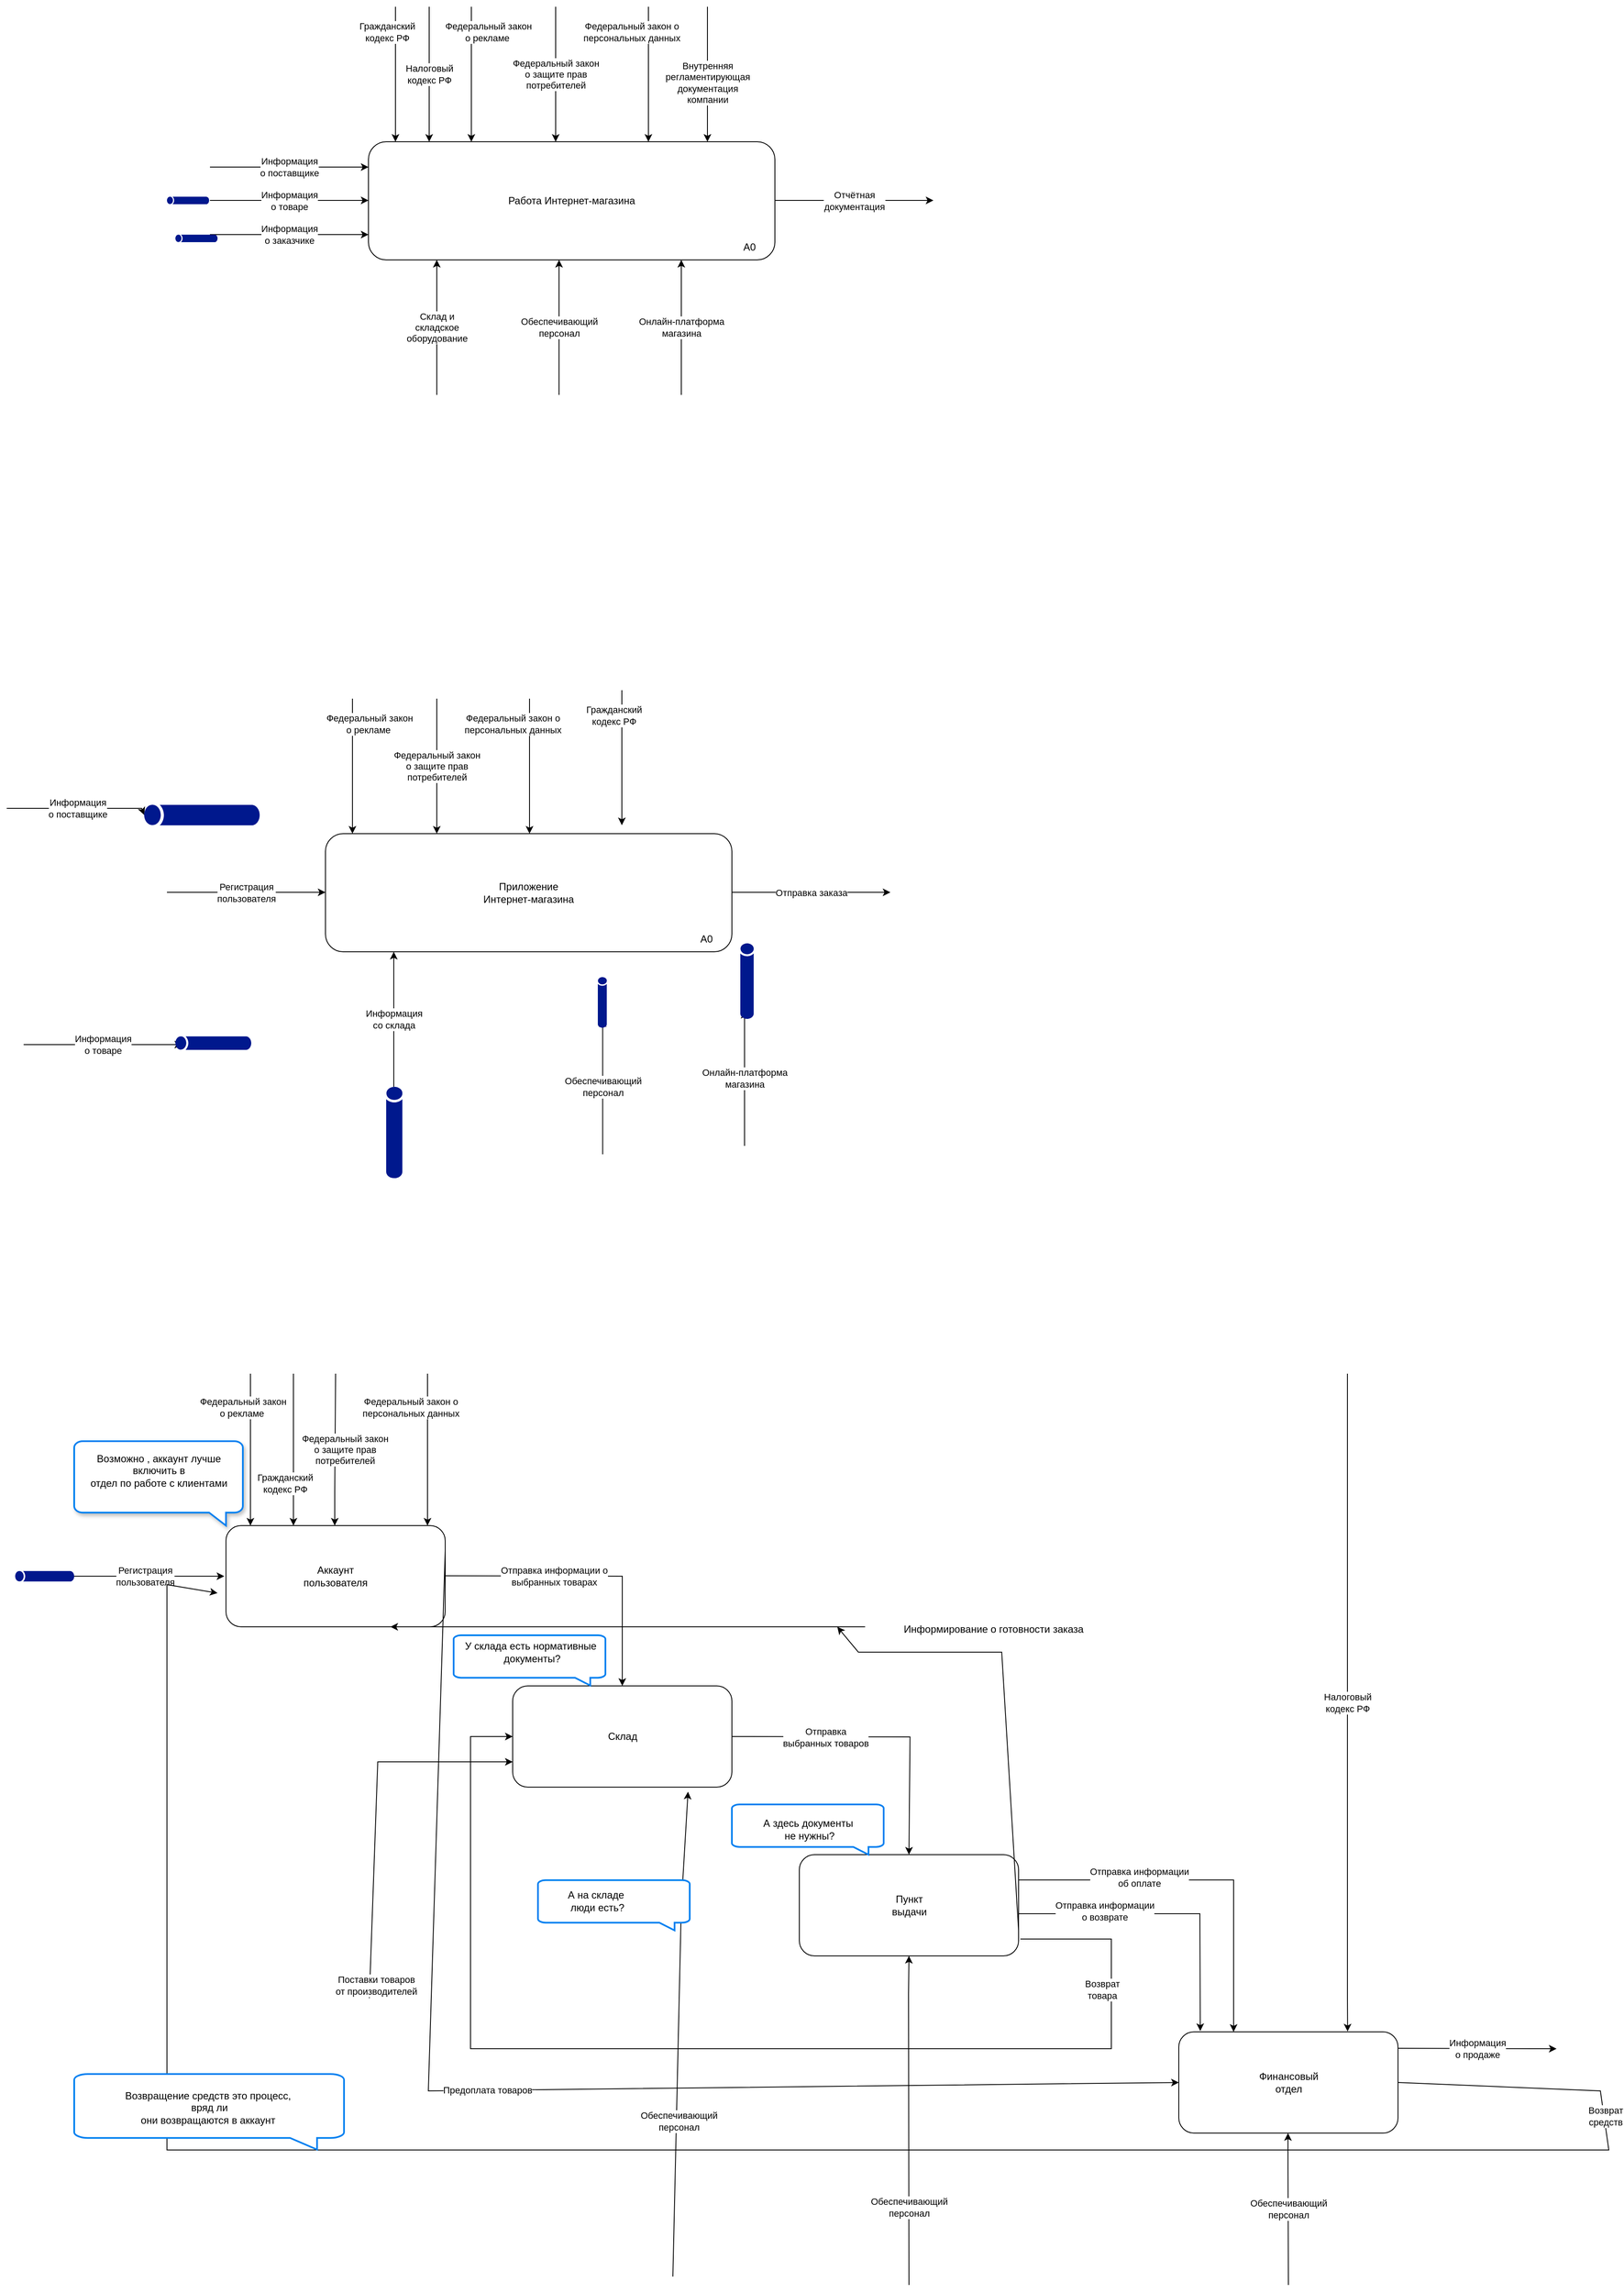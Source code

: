<mxfile version="24.0.0" type="device">
  <diagram name="Page-1" id="xN6DgaCfCc1vJBvsGlAf">
    <mxGraphModel dx="2897" dy="1001" grid="1" gridSize="10" guides="1" tooltips="1" connect="1" arrows="1" fold="1" page="1" pageScale="1" pageWidth="1169" pageHeight="827" math="0" shadow="0">
      <root>
        <mxCell id="0" />
        <mxCell id="1" parent="0" />
        <mxCell id="_hsGAAUDWZtJ54xs5zqf-1" value="" style="rounded=1;whiteSpace=wrap;html=1;" parent="1" vertex="1">
          <mxGeometry x="359" y="340" width="482" height="140" as="geometry" />
        </mxCell>
        <mxCell id="_hsGAAUDWZtJ54xs5zqf-2" value="Работа Интернет-магазина" style="text;html=1;align=center;verticalAlign=middle;whiteSpace=wrap;rounded=0;" parent="1" vertex="1">
          <mxGeometry x="512.25" y="395" width="175.5" height="30" as="geometry" />
        </mxCell>
        <mxCell id="_hsGAAUDWZtJ54xs5zqf-5" value="" style="endArrow=classic;html=1;rounded=0;entryX=0;entryY=0.5;entryDx=0;entryDy=0;" parent="1" edge="1">
          <mxGeometry relative="1" as="geometry">
            <mxPoint x="171" y="370" as="sourcePoint" />
            <mxPoint x="359" y="370" as="targetPoint" />
            <Array as="points">
              <mxPoint x="331" y="370" />
            </Array>
          </mxGeometry>
        </mxCell>
        <mxCell id="_hsGAAUDWZtJ54xs5zqf-6" value="Информация&lt;div&gt;о поставщике&lt;/div&gt;" style="edgeLabel;resizable=0;html=1;;align=center;verticalAlign=middle;" parent="_hsGAAUDWZtJ54xs5zqf-5" connectable="0" vertex="1">
          <mxGeometry relative="1" as="geometry" />
        </mxCell>
        <mxCell id="_hsGAAUDWZtJ54xs5zqf-7" value="" style="endArrow=classic;html=1;rounded=0;entryX=0;entryY=0.5;entryDx=0;entryDy=0;" parent="1" edge="1">
          <mxGeometry relative="1" as="geometry">
            <mxPoint x="171" y="409.5" as="sourcePoint" />
            <mxPoint x="359" y="409.5" as="targetPoint" />
            <Array as="points">
              <mxPoint x="331" y="409.5" />
            </Array>
          </mxGeometry>
        </mxCell>
        <mxCell id="_hsGAAUDWZtJ54xs5zqf-8" value="Информация&lt;div&gt;о товаре&lt;/div&gt;" style="edgeLabel;resizable=0;html=1;;align=center;verticalAlign=middle;" parent="_hsGAAUDWZtJ54xs5zqf-7" connectable="0" vertex="1">
          <mxGeometry relative="1" as="geometry">
            <mxPoint as="offset" />
          </mxGeometry>
        </mxCell>
        <mxCell id="_hsGAAUDWZtJ54xs5zqf-9" value="" style="endArrow=classic;html=1;rounded=0;entryX=0;entryY=0.5;entryDx=0;entryDy=0;" parent="1" edge="1">
          <mxGeometry relative="1" as="geometry">
            <mxPoint x="171" y="450" as="sourcePoint" />
            <mxPoint x="359" y="450" as="targetPoint" />
            <Array as="points">
              <mxPoint x="331" y="450" />
            </Array>
          </mxGeometry>
        </mxCell>
        <mxCell id="_hsGAAUDWZtJ54xs5zqf-10" value="Информация&lt;div&gt;о заказчике&lt;/div&gt;" style="edgeLabel;resizable=0;html=1;;align=center;verticalAlign=middle;" parent="_hsGAAUDWZtJ54xs5zqf-9" connectable="0" vertex="1">
          <mxGeometry relative="1" as="geometry">
            <mxPoint as="offset" />
          </mxGeometry>
        </mxCell>
        <mxCell id="_hsGAAUDWZtJ54xs5zqf-11" value="" style="endArrow=classic;html=1;rounded=0;" parent="1" edge="1">
          <mxGeometry relative="1" as="geometry">
            <mxPoint x="391" y="180" as="sourcePoint" />
            <mxPoint x="391" y="340" as="targetPoint" />
            <Array as="points">
              <mxPoint x="391" y="300" />
            </Array>
          </mxGeometry>
        </mxCell>
        <mxCell id="_hsGAAUDWZtJ54xs5zqf-12" value="Гражданский&lt;div&gt;кодекс РФ&lt;/div&gt;" style="edgeLabel;resizable=0;html=1;;align=center;verticalAlign=middle;" parent="_hsGAAUDWZtJ54xs5zqf-11" connectable="0" vertex="1">
          <mxGeometry relative="1" as="geometry">
            <mxPoint x="-10" y="-50" as="offset" />
          </mxGeometry>
        </mxCell>
        <mxCell id="_hsGAAUDWZtJ54xs5zqf-13" value="" style="endArrow=classic;html=1;rounded=0;" parent="1" edge="1">
          <mxGeometry relative="1" as="geometry">
            <mxPoint x="481" y="180" as="sourcePoint" />
            <mxPoint x="481" y="340" as="targetPoint" />
            <Array as="points">
              <mxPoint x="481" y="300" />
            </Array>
          </mxGeometry>
        </mxCell>
        <mxCell id="_hsGAAUDWZtJ54xs5zqf-14" value="Федеральный закон&lt;div&gt;о рекламе&amp;nbsp;&lt;br&gt;&lt;/div&gt;" style="edgeLabel;resizable=0;html=1;;align=center;verticalAlign=middle;" parent="_hsGAAUDWZtJ54xs5zqf-13" connectable="0" vertex="1">
          <mxGeometry relative="1" as="geometry">
            <mxPoint x="20" y="-50" as="offset" />
          </mxGeometry>
        </mxCell>
        <mxCell id="_hsGAAUDWZtJ54xs5zqf-15" value="" style="endArrow=classic;html=1;rounded=0;" parent="1" edge="1">
          <mxGeometry relative="1" as="geometry">
            <mxPoint x="431" y="180" as="sourcePoint" />
            <mxPoint x="431" y="340" as="targetPoint" />
            <Array as="points">
              <mxPoint x="431" y="300" />
            </Array>
          </mxGeometry>
        </mxCell>
        <mxCell id="_hsGAAUDWZtJ54xs5zqf-16" value="Налоговый&lt;div&gt;кодекс РФ&lt;/div&gt;" style="edgeLabel;resizable=0;html=1;;align=center;verticalAlign=middle;" parent="_hsGAAUDWZtJ54xs5zqf-15" connectable="0" vertex="1">
          <mxGeometry relative="1" as="geometry">
            <mxPoint as="offset" />
          </mxGeometry>
        </mxCell>
        <mxCell id="_hsGAAUDWZtJ54xs5zqf-17" value="" style="endArrow=classic;html=1;rounded=0;" parent="1" edge="1">
          <mxGeometry relative="1" as="geometry">
            <mxPoint x="761" y="180" as="sourcePoint" />
            <mxPoint x="761" y="340" as="targetPoint" />
            <Array as="points">
              <mxPoint x="761" y="300" />
            </Array>
          </mxGeometry>
        </mxCell>
        <mxCell id="_hsGAAUDWZtJ54xs5zqf-18" value="Внутренняя&lt;div&gt;регламентирующая&lt;/div&gt;&lt;div&gt;документация&lt;/div&gt;&lt;div&gt;компании&lt;/div&gt;" style="edgeLabel;resizable=0;html=1;;align=center;verticalAlign=middle;" parent="_hsGAAUDWZtJ54xs5zqf-17" connectable="0" vertex="1">
          <mxGeometry relative="1" as="geometry">
            <mxPoint y="10" as="offset" />
          </mxGeometry>
        </mxCell>
        <mxCell id="_hsGAAUDWZtJ54xs5zqf-19" value="" style="endArrow=classic;html=1;rounded=0;" parent="1" edge="1">
          <mxGeometry relative="1" as="geometry">
            <mxPoint x="581" y="180" as="sourcePoint" />
            <mxPoint x="581" y="340" as="targetPoint" />
            <Array as="points">
              <mxPoint x="581" y="300" />
            </Array>
          </mxGeometry>
        </mxCell>
        <mxCell id="_hsGAAUDWZtJ54xs5zqf-20" value="&lt;div&gt;Федеральный закон&lt;/div&gt;&lt;div&gt;о защите прав&lt;/div&gt;&lt;div&gt;потребителей&lt;/div&gt;" style="edgeLabel;resizable=0;html=1;;align=center;verticalAlign=middle;" parent="_hsGAAUDWZtJ54xs5zqf-19" connectable="0" vertex="1">
          <mxGeometry relative="1" as="geometry">
            <mxPoint as="offset" />
          </mxGeometry>
        </mxCell>
        <mxCell id="_hsGAAUDWZtJ54xs5zqf-21" value="" style="endArrow=classic;html=1;rounded=0;" parent="1" edge="1">
          <mxGeometry relative="1" as="geometry">
            <mxPoint x="691" y="180" as="sourcePoint" />
            <mxPoint x="691" y="340" as="targetPoint" />
            <Array as="points">
              <mxPoint x="691" y="300" />
            </Array>
          </mxGeometry>
        </mxCell>
        <mxCell id="_hsGAAUDWZtJ54xs5zqf-22" value="&lt;div&gt;Федеральный закон о&lt;/div&gt;&lt;div&gt;персональных данных&lt;br&gt;&lt;/div&gt;" style="edgeLabel;resizable=0;html=1;;align=center;verticalAlign=middle;" parent="_hsGAAUDWZtJ54xs5zqf-21" connectable="0" vertex="1">
          <mxGeometry relative="1" as="geometry">
            <mxPoint x="-20" y="-50" as="offset" />
          </mxGeometry>
        </mxCell>
        <mxCell id="_hsGAAUDWZtJ54xs5zqf-23" value="A0" style="text;html=1;align=center;verticalAlign=middle;whiteSpace=wrap;rounded=0;" parent="1" vertex="1">
          <mxGeometry x="781" y="450" width="60" height="30" as="geometry" />
        </mxCell>
        <mxCell id="_hsGAAUDWZtJ54xs5zqf-24" value="" style="endArrow=classic;html=1;rounded=0;entryX=0;entryY=0.5;entryDx=0;entryDy=0;" parent="1" edge="1">
          <mxGeometry relative="1" as="geometry">
            <mxPoint x="841" y="409.5" as="sourcePoint" />
            <mxPoint x="1029" y="409.5" as="targetPoint" />
            <Array as="points">
              <mxPoint x="1001" y="409.5" />
            </Array>
          </mxGeometry>
        </mxCell>
        <mxCell id="_hsGAAUDWZtJ54xs5zqf-25" value="Отчётная&lt;div&gt;документация&lt;/div&gt;" style="edgeLabel;resizable=0;html=1;;align=center;verticalAlign=middle;" parent="_hsGAAUDWZtJ54xs5zqf-24" connectable="0" vertex="1">
          <mxGeometry relative="1" as="geometry" />
        </mxCell>
        <mxCell id="kEDkltpcw-G1S7HQaF8J-5" value="" style="endArrow=classic;html=1;rounded=0;" parent="1" edge="1">
          <mxGeometry relative="1" as="geometry">
            <mxPoint x="440" y="640" as="sourcePoint" />
            <mxPoint x="440" y="480" as="targetPoint" />
            <Array as="points">
              <mxPoint x="440" y="520" />
            </Array>
          </mxGeometry>
        </mxCell>
        <mxCell id="kEDkltpcw-G1S7HQaF8J-6" value="Склад и&lt;div&gt;складское&lt;/div&gt;&lt;div&gt;оборудование&lt;/div&gt;" style="edgeLabel;resizable=0;html=1;;align=center;verticalAlign=middle;" parent="kEDkltpcw-G1S7HQaF8J-5" connectable="0" vertex="1">
          <mxGeometry relative="1" as="geometry" />
        </mxCell>
        <mxCell id="kEDkltpcw-G1S7HQaF8J-9" value="" style="endArrow=classic;html=1;rounded=0;" parent="1" edge="1">
          <mxGeometry relative="1" as="geometry">
            <mxPoint x="585" y="640" as="sourcePoint" />
            <mxPoint x="585" y="480" as="targetPoint" />
            <Array as="points">
              <mxPoint x="585" y="520" />
            </Array>
          </mxGeometry>
        </mxCell>
        <mxCell id="kEDkltpcw-G1S7HQaF8J-10" value="Обеспечивающий&lt;div&gt;персонал&lt;/div&gt;" style="edgeLabel;resizable=0;html=1;;align=center;verticalAlign=middle;" parent="kEDkltpcw-G1S7HQaF8J-9" connectable="0" vertex="1">
          <mxGeometry relative="1" as="geometry" />
        </mxCell>
        <mxCell id="kEDkltpcw-G1S7HQaF8J-11" value="" style="endArrow=classic;html=1;rounded=0;" parent="1" edge="1">
          <mxGeometry relative="1" as="geometry">
            <mxPoint x="730" y="640" as="sourcePoint" />
            <mxPoint x="730" y="480" as="targetPoint" />
            <Array as="points">
              <mxPoint x="730" y="520" />
            </Array>
          </mxGeometry>
        </mxCell>
        <mxCell id="kEDkltpcw-G1S7HQaF8J-12" value="Онлайн-платформа&lt;div&gt;магазина&lt;/div&gt;" style="edgeLabel;resizable=0;html=1;;align=center;verticalAlign=middle;" parent="kEDkltpcw-G1S7HQaF8J-11" connectable="0" vertex="1">
          <mxGeometry relative="1" as="geometry" />
        </mxCell>
        <mxCell id="kEDkltpcw-G1S7HQaF8J-13" value="" style="rounded=1;whiteSpace=wrap;html=1;" parent="1" vertex="1">
          <mxGeometry x="190" y="1980" width="260" height="120" as="geometry" />
        </mxCell>
        <mxCell id="kEDkltpcw-G1S7HQaF8J-14" value="Аккаунт&lt;div&gt;пользователя&lt;/div&gt;" style="text;html=1;align=center;verticalAlign=middle;whiteSpace=wrap;rounded=0;" parent="1" vertex="1">
          <mxGeometry x="290" y="2025" width="60" height="30" as="geometry" />
        </mxCell>
        <mxCell id="kEDkltpcw-G1S7HQaF8J-15" value="" style="endArrow=classic;html=1;rounded=0;" parent="1" edge="1">
          <mxGeometry relative="1" as="geometry">
            <mxPoint x="270" y="1800" as="sourcePoint" />
            <mxPoint x="270" y="1980" as="targetPoint" />
            <Array as="points">
              <mxPoint x="270" y="1940" />
            </Array>
          </mxGeometry>
        </mxCell>
        <mxCell id="kEDkltpcw-G1S7HQaF8J-16" value="Гражданский&lt;div&gt;кодекс РФ&lt;/div&gt;" style="edgeLabel;resizable=0;html=1;;align=center;verticalAlign=middle;" parent="kEDkltpcw-G1S7HQaF8J-15" connectable="0" vertex="1">
          <mxGeometry relative="1" as="geometry">
            <mxPoint x="-10" y="40" as="offset" />
          </mxGeometry>
        </mxCell>
        <mxCell id="cqf1Lr9Dc32_RKuLhg5J-2" value="" style="rounded=1;whiteSpace=wrap;html=1;" parent="1" vertex="1">
          <mxGeometry x="308" y="1160" width="482" height="140" as="geometry" />
        </mxCell>
        <mxCell id="cqf1Lr9Dc32_RKuLhg5J-3" value="Приложение&lt;div&gt;Интернет-магазина&lt;/div&gt;" style="text;html=1;align=center;verticalAlign=middle;whiteSpace=wrap;rounded=0;" parent="1" vertex="1">
          <mxGeometry x="461.25" y="1215" width="175.5" height="30" as="geometry" />
        </mxCell>
        <mxCell id="cqf1Lr9Dc32_RKuLhg5J-4" value="" style="endArrow=classic;html=1;rounded=0;entryX=0;entryY=0.5;entryDx=0;entryDy=0;" parent="1" edge="1" target="ieZ85LKoHAHSAm7idS0j-35">
          <mxGeometry relative="1" as="geometry">
            <mxPoint x="-70" y="1130" as="sourcePoint" />
            <mxPoint x="118" y="1130" as="targetPoint" />
            <Array as="points">
              <mxPoint x="90" y="1130" />
            </Array>
          </mxGeometry>
        </mxCell>
        <mxCell id="cqf1Lr9Dc32_RKuLhg5J-5" value="Информация&lt;div&gt;о поставщике&lt;/div&gt;" style="edgeLabel;resizable=0;html=1;;align=center;verticalAlign=middle;" parent="cqf1Lr9Dc32_RKuLhg5J-4" connectable="0" vertex="1">
          <mxGeometry relative="1" as="geometry" />
        </mxCell>
        <mxCell id="cqf1Lr9Dc32_RKuLhg5J-6" value="" style="endArrow=classic;html=1;rounded=0;entryX=0;entryY=0.5;entryDx=0;entryDy=0;" parent="1" edge="1">
          <mxGeometry relative="1" as="geometry">
            <mxPoint x="-50" y="1410" as="sourcePoint" />
            <mxPoint x="138" y="1410" as="targetPoint" />
            <Array as="points">
              <mxPoint x="110" y="1410" />
            </Array>
          </mxGeometry>
        </mxCell>
        <mxCell id="cqf1Lr9Dc32_RKuLhg5J-7" value="Информация&lt;div&gt;о товаре&lt;/div&gt;" style="edgeLabel;resizable=0;html=1;;align=center;verticalAlign=middle;" parent="cqf1Lr9Dc32_RKuLhg5J-6" connectable="0" vertex="1">
          <mxGeometry relative="1" as="geometry">
            <mxPoint as="offset" />
          </mxGeometry>
        </mxCell>
        <mxCell id="cqf1Lr9Dc32_RKuLhg5J-8" value="" style="endArrow=classic;html=1;rounded=0;entryX=0;entryY=0.5;entryDx=0;entryDy=0;" parent="1" edge="1">
          <mxGeometry relative="1" as="geometry">
            <mxPoint x="120" y="1229.5" as="sourcePoint" />
            <mxPoint x="308" y="1229.5" as="targetPoint" />
            <Array as="points">
              <mxPoint x="280" y="1229.5" />
            </Array>
          </mxGeometry>
        </mxCell>
        <mxCell id="cqf1Lr9Dc32_RKuLhg5J-9" value="Регистрация&lt;div&gt;пользователя&lt;/div&gt;" style="edgeLabel;resizable=0;html=1;;align=center;verticalAlign=middle;" parent="cqf1Lr9Dc32_RKuLhg5J-8" connectable="0" vertex="1">
          <mxGeometry relative="1" as="geometry">
            <mxPoint as="offset" />
          </mxGeometry>
        </mxCell>
        <mxCell id="cqf1Lr9Dc32_RKuLhg5J-10" value="" style="endArrow=classic;html=1;rounded=0;" parent="1" edge="1">
          <mxGeometry relative="1" as="geometry">
            <mxPoint x="659.5" y="990" as="sourcePoint" />
            <mxPoint x="659.5" y="1150" as="targetPoint" />
            <Array as="points">
              <mxPoint x="659.5" y="1110" />
            </Array>
          </mxGeometry>
        </mxCell>
        <mxCell id="cqf1Lr9Dc32_RKuLhg5J-11" value="Гражданский&lt;div&gt;кодекс РФ&lt;/div&gt;" style="edgeLabel;resizable=0;html=1;;align=center;verticalAlign=middle;" parent="cqf1Lr9Dc32_RKuLhg5J-10" connectable="0" vertex="1">
          <mxGeometry relative="1" as="geometry">
            <mxPoint x="-10" y="-50" as="offset" />
          </mxGeometry>
        </mxCell>
        <mxCell id="cqf1Lr9Dc32_RKuLhg5J-12" value="" style="endArrow=classic;html=1;rounded=0;" parent="1" edge="1">
          <mxGeometry relative="1" as="geometry">
            <mxPoint x="340" y="1000" as="sourcePoint" />
            <mxPoint x="340" y="1160" as="targetPoint" />
            <Array as="points">
              <mxPoint x="340" y="1120" />
            </Array>
          </mxGeometry>
        </mxCell>
        <mxCell id="cqf1Lr9Dc32_RKuLhg5J-13" value="Федеральный закон&lt;div&gt;о рекламе&amp;nbsp;&lt;br&gt;&lt;/div&gt;" style="edgeLabel;resizable=0;html=1;;align=center;verticalAlign=middle;" parent="cqf1Lr9Dc32_RKuLhg5J-12" connectable="0" vertex="1">
          <mxGeometry relative="1" as="geometry">
            <mxPoint x="20" y="-50" as="offset" />
          </mxGeometry>
        </mxCell>
        <mxCell id="cqf1Lr9Dc32_RKuLhg5J-14" value="" style="endArrow=classic;html=1;rounded=0;entryX=0.77;entryY=-0.004;entryDx=0;entryDy=0;entryPerimeter=0;" parent="1" target="cqf1Lr9Dc32_RKuLhg5J-56" edge="1">
          <mxGeometry relative="1" as="geometry">
            <mxPoint x="1520" y="1800" as="sourcePoint" />
            <mxPoint x="1520" y="2580" as="targetPoint" />
            <Array as="points">
              <mxPoint x="1520" y="2540" />
            </Array>
          </mxGeometry>
        </mxCell>
        <mxCell id="cqf1Lr9Dc32_RKuLhg5J-15" value="Налоговый&lt;div&gt;кодекс РФ&lt;/div&gt;" style="edgeLabel;resizable=0;html=1;;align=center;verticalAlign=middle;" parent="cqf1Lr9Dc32_RKuLhg5J-14" connectable="0" vertex="1">
          <mxGeometry relative="1" as="geometry">
            <mxPoint as="offset" />
          </mxGeometry>
        </mxCell>
        <mxCell id="cqf1Lr9Dc32_RKuLhg5J-18" value="" style="endArrow=classic;html=1;rounded=0;" parent="1" edge="1">
          <mxGeometry relative="1" as="geometry">
            <mxPoint x="440" y="1000" as="sourcePoint" />
            <mxPoint x="440" y="1160" as="targetPoint" />
            <Array as="points">
              <mxPoint x="440" y="1120" />
            </Array>
          </mxGeometry>
        </mxCell>
        <mxCell id="cqf1Lr9Dc32_RKuLhg5J-19" value="&lt;div&gt;Федеральный закон&lt;/div&gt;&lt;div&gt;о защите прав&lt;/div&gt;&lt;div&gt;потребителей&lt;/div&gt;" style="edgeLabel;resizable=0;html=1;;align=center;verticalAlign=middle;" parent="cqf1Lr9Dc32_RKuLhg5J-18" connectable="0" vertex="1">
          <mxGeometry relative="1" as="geometry">
            <mxPoint as="offset" />
          </mxGeometry>
        </mxCell>
        <mxCell id="cqf1Lr9Dc32_RKuLhg5J-20" value="" style="endArrow=classic;html=1;rounded=0;" parent="1" edge="1">
          <mxGeometry relative="1" as="geometry">
            <mxPoint x="550" y="1000" as="sourcePoint" />
            <mxPoint x="550" y="1160" as="targetPoint" />
            <Array as="points">
              <mxPoint x="550" y="1120" />
            </Array>
          </mxGeometry>
        </mxCell>
        <mxCell id="cqf1Lr9Dc32_RKuLhg5J-21" value="&lt;div&gt;Федеральный закон о&lt;/div&gt;&lt;div&gt;персональных данных&lt;br&gt;&lt;/div&gt;" style="edgeLabel;resizable=0;html=1;;align=center;verticalAlign=middle;" parent="cqf1Lr9Dc32_RKuLhg5J-20" connectable="0" vertex="1">
          <mxGeometry relative="1" as="geometry">
            <mxPoint x="-20" y="-50" as="offset" />
          </mxGeometry>
        </mxCell>
        <mxCell id="cqf1Lr9Dc32_RKuLhg5J-22" value="A0" style="text;html=1;align=center;verticalAlign=middle;whiteSpace=wrap;rounded=0;" parent="1" vertex="1">
          <mxGeometry x="730" y="1270" width="60" height="30" as="geometry" />
        </mxCell>
        <mxCell id="cqf1Lr9Dc32_RKuLhg5J-23" value="" style="endArrow=classic;html=1;rounded=0;entryX=0;entryY=0.5;entryDx=0;entryDy=0;" parent="1" edge="1">
          <mxGeometry relative="1" as="geometry">
            <mxPoint x="790" y="1229.5" as="sourcePoint" />
            <mxPoint x="978" y="1229.5" as="targetPoint" />
            <Array as="points">
              <mxPoint x="950" y="1229.5" />
            </Array>
          </mxGeometry>
        </mxCell>
        <mxCell id="cqf1Lr9Dc32_RKuLhg5J-24" value="Отправка заказа" style="edgeLabel;resizable=0;html=1;;align=center;verticalAlign=middle;" parent="cqf1Lr9Dc32_RKuLhg5J-23" connectable="0" vertex="1">
          <mxGeometry relative="1" as="geometry" />
        </mxCell>
        <mxCell id="cqf1Lr9Dc32_RKuLhg5J-25" value="" style="endArrow=classic;html=1;rounded=0;" parent="1" edge="1">
          <mxGeometry relative="1" as="geometry">
            <mxPoint x="389" y="1460" as="sourcePoint" />
            <mxPoint x="389" y="1300" as="targetPoint" />
            <Array as="points">
              <mxPoint x="389" y="1340" />
            </Array>
          </mxGeometry>
        </mxCell>
        <mxCell id="cqf1Lr9Dc32_RKuLhg5J-26" value="Информация&lt;div&gt;со склада&lt;/div&gt;" style="edgeLabel;resizable=0;html=1;;align=center;verticalAlign=middle;" parent="cqf1Lr9Dc32_RKuLhg5J-25" connectable="0" vertex="1">
          <mxGeometry relative="1" as="geometry" />
        </mxCell>
        <mxCell id="cqf1Lr9Dc32_RKuLhg5J-27" value="" style="endArrow=classic;html=1;rounded=0;" parent="1" edge="1">
          <mxGeometry relative="1" as="geometry">
            <mxPoint x="636.75" y="1540" as="sourcePoint" />
            <mxPoint x="636.75" y="1380" as="targetPoint" />
            <Array as="points">
              <mxPoint x="636.75" y="1420" />
            </Array>
          </mxGeometry>
        </mxCell>
        <mxCell id="cqf1Lr9Dc32_RKuLhg5J-28" value="Обеспечивающий&lt;div&gt;персонал&lt;/div&gt;" style="edgeLabel;resizable=0;html=1;;align=center;verticalAlign=middle;" parent="cqf1Lr9Dc32_RKuLhg5J-27" connectable="0" vertex="1">
          <mxGeometry relative="1" as="geometry" />
        </mxCell>
        <mxCell id="cqf1Lr9Dc32_RKuLhg5J-29" value="" style="endArrow=classic;html=1;rounded=0;" parent="1" edge="1">
          <mxGeometry relative="1" as="geometry">
            <mxPoint x="805" y="1530" as="sourcePoint" />
            <mxPoint x="805" y="1370" as="targetPoint" />
            <Array as="points">
              <mxPoint x="805" y="1410" />
            </Array>
          </mxGeometry>
        </mxCell>
        <mxCell id="cqf1Lr9Dc32_RKuLhg5J-30" value="Онлайн-платформа&lt;div&gt;магазина&lt;/div&gt;" style="edgeLabel;resizable=0;html=1;;align=center;verticalAlign=middle;" parent="cqf1Lr9Dc32_RKuLhg5J-29" connectable="0" vertex="1">
          <mxGeometry relative="1" as="geometry" />
        </mxCell>
        <mxCell id="cqf1Lr9Dc32_RKuLhg5J-31" value="" style="endArrow=classic;html=1;rounded=0;entryX=0.5;entryY=0;entryDx=0;entryDy=0;" parent="1" target="cqf1Lr9Dc32_RKuLhg5J-43" edge="1">
          <mxGeometry relative="1" as="geometry">
            <mxPoint x="448.75" y="2039.5" as="sourcePoint" />
            <mxPoint x="636.75" y="2039.5" as="targetPoint" />
            <Array as="points">
              <mxPoint x="660" y="2040" />
            </Array>
          </mxGeometry>
        </mxCell>
        <mxCell id="cqf1Lr9Dc32_RKuLhg5J-32" value="Отправка информации о&lt;div&gt;выбранных товарах&lt;/div&gt;" style="edgeLabel;resizable=0;html=1;;align=center;verticalAlign=middle;" parent="cqf1Lr9Dc32_RKuLhg5J-31" connectable="0" vertex="1">
          <mxGeometry relative="1" as="geometry">
            <mxPoint x="-40" as="offset" />
          </mxGeometry>
        </mxCell>
        <mxCell id="cqf1Lr9Dc32_RKuLhg5J-33" value="" style="endArrow=classic;html=1;rounded=0;entryX=0;entryY=0.5;entryDx=0;entryDy=0;exitX=1;exitY=0.25;exitDx=0;exitDy=0;" parent="1" source="kEDkltpcw-G1S7HQaF8J-13" target="cqf1Lr9Dc32_RKuLhg5J-56" edge="1">
          <mxGeometry relative="1" as="geometry">
            <mxPoint x="820" y="2230" as="sourcePoint" />
            <mxPoint x="978" y="2229.5" as="targetPoint" />
            <Array as="points">
              <mxPoint x="430" y="2650" />
            </Array>
          </mxGeometry>
        </mxCell>
        <mxCell id="cqf1Lr9Dc32_RKuLhg5J-34" value="Предоплата товаров" style="edgeLabel;resizable=0;html=1;;align=center;verticalAlign=middle;" parent="cqf1Lr9Dc32_RKuLhg5J-33" connectable="0" vertex="1">
          <mxGeometry relative="1" as="geometry">
            <mxPoint x="-55" as="offset" />
          </mxGeometry>
        </mxCell>
        <mxCell id="cqf1Lr9Dc32_RKuLhg5J-35" value="" style="endArrow=classic;html=1;rounded=0;entryX=0;entryY=0.5;entryDx=0;entryDy=0;" parent="1" edge="1">
          <mxGeometry relative="1" as="geometry">
            <mxPoint y="2040" as="sourcePoint" />
            <mxPoint x="188" y="2040" as="targetPoint" />
            <Array as="points">
              <mxPoint x="160" y="2040" />
            </Array>
          </mxGeometry>
        </mxCell>
        <mxCell id="cqf1Lr9Dc32_RKuLhg5J-36" value="Регистрация&lt;div&gt;пользователя&lt;/div&gt;" style="edgeLabel;resizable=0;html=1;;align=center;verticalAlign=middle;" parent="cqf1Lr9Dc32_RKuLhg5J-35" connectable="0" vertex="1">
          <mxGeometry relative="1" as="geometry">
            <mxPoint as="offset" />
          </mxGeometry>
        </mxCell>
        <mxCell id="cqf1Lr9Dc32_RKuLhg5J-37" value="" style="endArrow=classic;html=1;rounded=0;" parent="1" edge="1">
          <mxGeometry relative="1" as="geometry">
            <mxPoint x="219" y="1800" as="sourcePoint" />
            <mxPoint x="219" y="1980" as="targetPoint" />
            <Array as="points">
              <mxPoint x="219" y="1940" />
            </Array>
          </mxGeometry>
        </mxCell>
        <mxCell id="cqf1Lr9Dc32_RKuLhg5J-38" value="Федеральный закон&lt;div&gt;о рекламе&amp;nbsp;&lt;br&gt;&lt;/div&gt;" style="edgeLabel;resizable=0;html=1;;align=center;verticalAlign=middle;" parent="cqf1Lr9Dc32_RKuLhg5J-37" connectable="0" vertex="1">
          <mxGeometry relative="1" as="geometry">
            <mxPoint x="-9" y="-50" as="offset" />
          </mxGeometry>
        </mxCell>
        <mxCell id="cqf1Lr9Dc32_RKuLhg5J-39" value="" style="endArrow=classic;html=1;rounded=0;" parent="1" edge="1">
          <mxGeometry relative="1" as="geometry">
            <mxPoint x="320" y="1800" as="sourcePoint" />
            <mxPoint x="319" y="1980" as="targetPoint" />
            <Array as="points">
              <mxPoint x="319" y="1940" />
            </Array>
          </mxGeometry>
        </mxCell>
        <mxCell id="cqf1Lr9Dc32_RKuLhg5J-40" value="&lt;div&gt;Федеральный закон&lt;/div&gt;&lt;div&gt;о защите прав&lt;/div&gt;&lt;div&gt;потребителей&lt;/div&gt;" style="edgeLabel;resizable=0;html=1;;align=center;verticalAlign=middle;" parent="cqf1Lr9Dc32_RKuLhg5J-39" connectable="0" vertex="1">
          <mxGeometry relative="1" as="geometry">
            <mxPoint x="11" as="offset" />
          </mxGeometry>
        </mxCell>
        <mxCell id="cqf1Lr9Dc32_RKuLhg5J-41" value="" style="endArrow=classic;html=1;rounded=0;" parent="1" edge="1">
          <mxGeometry relative="1" as="geometry">
            <mxPoint x="429" y="1800" as="sourcePoint" />
            <mxPoint x="429" y="1980" as="targetPoint" />
            <Array as="points">
              <mxPoint x="429" y="1940" />
            </Array>
          </mxGeometry>
        </mxCell>
        <mxCell id="cqf1Lr9Dc32_RKuLhg5J-42" value="&lt;div&gt;Федеральный закон о&lt;/div&gt;&lt;div&gt;персональных данных&lt;br&gt;&lt;/div&gt;" style="edgeLabel;resizable=0;html=1;;align=center;verticalAlign=middle;" parent="cqf1Lr9Dc32_RKuLhg5J-41" connectable="0" vertex="1">
          <mxGeometry relative="1" as="geometry">
            <mxPoint x="-20" y="-50" as="offset" />
          </mxGeometry>
        </mxCell>
        <mxCell id="cqf1Lr9Dc32_RKuLhg5J-43" value="" style="rounded=1;whiteSpace=wrap;html=1;" parent="1" vertex="1">
          <mxGeometry x="530" y="2170" width="260" height="120" as="geometry" />
        </mxCell>
        <mxCell id="cqf1Lr9Dc32_RKuLhg5J-44" value="Склад" style="text;html=1;align=center;verticalAlign=middle;whiteSpace=wrap;rounded=0;" parent="1" vertex="1">
          <mxGeometry x="607.5" y="2215" width="105" height="30" as="geometry" />
        </mxCell>
        <mxCell id="cqf1Lr9Dc32_RKuLhg5J-45" value="" style="endArrow=classic;html=1;rounded=0;entryX=0;entryY=0.75;entryDx=0;entryDy=0;" parent="1" edge="1" target="cqf1Lr9Dc32_RKuLhg5J-43">
          <mxGeometry relative="1" as="geometry">
            <mxPoint x="360" y="2540" as="sourcePoint" />
            <mxPoint x="659.5" y="2290" as="targetPoint" />
            <Array as="points">
              <mxPoint x="370" y="2260" />
            </Array>
          </mxGeometry>
        </mxCell>
        <mxCell id="cqf1Lr9Dc32_RKuLhg5J-46" value="Поставки товаров&lt;div&gt;от производителей&lt;/div&gt;" style="edgeLabel;resizable=0;html=1;;align=center;verticalAlign=middle;" parent="cqf1Lr9Dc32_RKuLhg5J-45" connectable="0" vertex="1">
          <mxGeometry relative="1" as="geometry">
            <mxPoint y="205" as="offset" />
          </mxGeometry>
        </mxCell>
        <mxCell id="cqf1Lr9Dc32_RKuLhg5J-47" value="" style="rounded=1;whiteSpace=wrap;html=1;" parent="1" vertex="1">
          <mxGeometry x="870" y="2370" width="260" height="120" as="geometry" />
        </mxCell>
        <mxCell id="cqf1Lr9Dc32_RKuLhg5J-48" value="Пункт&lt;div&gt;выдачи&lt;/div&gt;" style="text;html=1;align=center;verticalAlign=middle;whiteSpace=wrap;rounded=0;" parent="1" vertex="1">
          <mxGeometry x="947.5" y="2415" width="105" height="30" as="geometry" />
        </mxCell>
        <mxCell id="cqf1Lr9Dc32_RKuLhg5J-53" value="" style="endArrow=classic;html=1;rounded=0;entryX=0.25;entryY=0;entryDx=0;entryDy=0;exitX=1;exitY=0.25;exitDx=0;exitDy=0;" parent="1" source="cqf1Lr9Dc32_RKuLhg5J-47" target="cqf1Lr9Dc32_RKuLhg5J-56" edge="1">
          <mxGeometry relative="1" as="geometry">
            <mxPoint x="1130" y="2420" as="sourcePoint" />
            <mxPoint x="1340" y="2560.5" as="targetPoint" />
            <Array as="points">
              <mxPoint x="1385" y="2400" />
            </Array>
          </mxGeometry>
        </mxCell>
        <mxCell id="cqf1Lr9Dc32_RKuLhg5J-54" value="Отправка информации&lt;div&gt;об оплате&lt;/div&gt;" style="edgeLabel;resizable=0;html=1;;align=center;verticalAlign=middle;" parent="cqf1Lr9Dc32_RKuLhg5J-53" connectable="0" vertex="1">
          <mxGeometry relative="1" as="geometry">
            <mxPoint x="-75" y="-3" as="offset" />
          </mxGeometry>
        </mxCell>
        <mxCell id="cqf1Lr9Dc32_RKuLhg5J-56" value="" style="rounded=1;whiteSpace=wrap;html=1;" parent="1" vertex="1">
          <mxGeometry x="1320" y="2580" width="260" height="120" as="geometry" />
        </mxCell>
        <mxCell id="cqf1Lr9Dc32_RKuLhg5J-57" value="Финансовый отдел" style="text;html=1;align=center;verticalAlign=middle;whiteSpace=wrap;rounded=0;" parent="1" vertex="1">
          <mxGeometry x="1397.5" y="2625" width="105" height="30" as="geometry" />
        </mxCell>
        <mxCell id="cqf1Lr9Dc32_RKuLhg5J-60" value="" style="endArrow=classic;html=1;rounded=0;entryX=0;entryY=0.5;entryDx=0;entryDy=0;exitX=0.999;exitY=0.163;exitDx=0;exitDy=0;exitPerimeter=0;" parent="1" source="cqf1Lr9Dc32_RKuLhg5J-56" edge="1">
          <mxGeometry relative="1" as="geometry">
            <mxPoint x="1600" y="2620" as="sourcePoint" />
            <mxPoint x="1768" y="2600" as="targetPoint" />
            <Array as="points">
              <mxPoint x="1740" y="2600" />
            </Array>
          </mxGeometry>
        </mxCell>
        <mxCell id="cqf1Lr9Dc32_RKuLhg5J-61" value="Информация&lt;div&gt;о продаже&lt;/div&gt;" style="edgeLabel;resizable=0;html=1;;align=center;verticalAlign=middle;" parent="cqf1Lr9Dc32_RKuLhg5J-60" connectable="0" vertex="1">
          <mxGeometry relative="1" as="geometry" />
        </mxCell>
        <mxCell id="cqf1Lr9Dc32_RKuLhg5J-62" value="" style="endArrow=classic;html=1;rounded=0;entryX=0;entryY=0.5;entryDx=0;entryDy=0;exitX=1.008;exitY=0.833;exitDx=0;exitDy=0;exitPerimeter=0;" parent="1" source="cqf1Lr9Dc32_RKuLhg5J-47" target="cqf1Lr9Dc32_RKuLhg5J-43" edge="1">
          <mxGeometry relative="1" as="geometry">
            <mxPoint x="1130" y="2450" as="sourcePoint" />
            <mxPoint x="1240" y="2610" as="targetPoint" />
            <Array as="points">
              <mxPoint x="1240" y="2470" />
              <mxPoint x="1240" y="2600" />
              <mxPoint x="480" y="2600" />
              <mxPoint x="480" y="2230" />
            </Array>
          </mxGeometry>
        </mxCell>
        <mxCell id="cqf1Lr9Dc32_RKuLhg5J-63" value="Возврат&lt;div&gt;товара&lt;/div&gt;" style="edgeLabel;resizable=0;html=1;;align=center;verticalAlign=middle;" parent="cqf1Lr9Dc32_RKuLhg5J-62" connectable="0" vertex="1">
          <mxGeometry relative="1" as="geometry">
            <mxPoint x="460" y="-70" as="offset" />
          </mxGeometry>
        </mxCell>
        <mxCell id="cqf1Lr9Dc32_RKuLhg5J-64" value="" style="endArrow=classic;html=1;rounded=0;entryX=0.5;entryY=0;entryDx=0;entryDy=0;" parent="1" target="cqf1Lr9Dc32_RKuLhg5J-47" edge="1">
          <mxGeometry relative="1" as="geometry">
            <mxPoint x="790" y="2230" as="sourcePoint" />
            <mxPoint x="1001.25" y="2360.5" as="targetPoint" />
            <Array as="points">
              <mxPoint x="1001.25" y="2230.5" />
            </Array>
          </mxGeometry>
        </mxCell>
        <mxCell id="cqf1Lr9Dc32_RKuLhg5J-65" value="Отправка&lt;div&gt;выбранных товаров&lt;/div&gt;" style="edgeLabel;resizable=0;html=1;;align=center;verticalAlign=middle;" parent="cqf1Lr9Dc32_RKuLhg5J-64" connectable="0" vertex="1">
          <mxGeometry relative="1" as="geometry">
            <mxPoint x="-65" as="offset" />
          </mxGeometry>
        </mxCell>
        <mxCell id="cqf1Lr9Dc32_RKuLhg5J-67" value="" style="endArrow=classic;html=1;rounded=0;entryX=0.5;entryY=1;entryDx=0;entryDy=0;" parent="1" target="cqf1Lr9Dc32_RKuLhg5J-47" edge="1">
          <mxGeometry relative="1" as="geometry">
            <mxPoint x="1000" y="2880" as="sourcePoint" />
            <mxPoint x="999.5" y="2495" as="targetPoint" />
            <Array as="points">
              <mxPoint x="999.5" y="2535" />
            </Array>
          </mxGeometry>
        </mxCell>
        <mxCell id="cqf1Lr9Dc32_RKuLhg5J-68" value="Обеспечивающий&lt;div&gt;персонал&lt;/div&gt;" style="edgeLabel;resizable=0;html=1;;align=center;verticalAlign=middle;" parent="cqf1Lr9Dc32_RKuLhg5J-67" connectable="0" vertex="1">
          <mxGeometry relative="1" as="geometry">
            <mxPoint y="103" as="offset" />
          </mxGeometry>
        </mxCell>
        <mxCell id="cqf1Lr9Dc32_RKuLhg5J-69" value="" style="endArrow=classic;html=1;rounded=0;" parent="1" edge="1">
          <mxGeometry relative="1" as="geometry">
            <mxPoint x="1450" y="2880" as="sourcePoint" />
            <mxPoint x="1449.5" y="2700" as="targetPoint" />
            <Array as="points">
              <mxPoint x="1449.5" y="2740" />
            </Array>
          </mxGeometry>
        </mxCell>
        <mxCell id="cqf1Lr9Dc32_RKuLhg5J-70" value="Обеспечивающий&lt;div&gt;персонал&lt;/div&gt;" style="edgeLabel;resizable=0;html=1;;align=center;verticalAlign=middle;" parent="cqf1Lr9Dc32_RKuLhg5J-69" connectable="0" vertex="1">
          <mxGeometry relative="1" as="geometry" />
        </mxCell>
        <mxCell id="cqf1Lr9Dc32_RKuLhg5J-71" value="" style="endArrow=classic;html=1;rounded=0;exitX=1;exitY=0.25;exitDx=0;exitDy=0;entryX=0.098;entryY=-0.008;entryDx=0;entryDy=0;entryPerimeter=0;" parent="1" target="cqf1Lr9Dc32_RKuLhg5J-56" edge="1">
          <mxGeometry relative="1" as="geometry">
            <mxPoint x="1130" y="2440" as="sourcePoint" />
            <mxPoint x="1345" y="2580" as="targetPoint" />
            <Array as="points">
              <mxPoint x="1345" y="2440" />
            </Array>
          </mxGeometry>
        </mxCell>
        <mxCell id="cqf1Lr9Dc32_RKuLhg5J-72" value="Отправка информации&lt;div&gt;о возврате&lt;/div&gt;" style="edgeLabel;resizable=0;html=1;;align=center;verticalAlign=middle;" parent="cqf1Lr9Dc32_RKuLhg5J-71" connectable="0" vertex="1">
          <mxGeometry relative="1" as="geometry">
            <mxPoint x="-75" y="-3" as="offset" />
          </mxGeometry>
        </mxCell>
        <mxCell id="cqf1Lr9Dc32_RKuLhg5J-77" value="" style="endArrow=classic;html=1;rounded=0;exitX=1;exitY=0.5;exitDx=0;exitDy=0;" parent="1" source="cqf1Lr9Dc32_RKuLhg5J-56" edge="1">
          <mxGeometry relative="1" as="geometry">
            <mxPoint x="1590" y="2640" as="sourcePoint" />
            <mxPoint x="180" y="2060" as="targetPoint" />
            <Array as="points">
              <mxPoint x="1820" y="2650" />
              <mxPoint x="1830" y="2720" />
              <mxPoint x="120" y="2720" />
              <mxPoint x="120" y="2050" />
            </Array>
          </mxGeometry>
        </mxCell>
        <mxCell id="cqf1Lr9Dc32_RKuLhg5J-78" value="Возврат&lt;div&gt;средств&lt;/div&gt;" style="edgeLabel;resizable=0;html=1;;align=center;verticalAlign=middle;" parent="cqf1Lr9Dc32_RKuLhg5J-77" connectable="0" vertex="1">
          <mxGeometry relative="1" as="geometry">
            <mxPoint x="1061" y="-40" as="offset" />
          </mxGeometry>
        </mxCell>
        <mxCell id="ieZ85LKoHAHSAm7idS0j-1" value="" style="sketch=0;aspect=fixed;pointerEvents=1;shadow=0;dashed=0;html=1;strokeColor=none;labelPosition=center;verticalLabelPosition=bottom;verticalAlign=top;align=center;fillColor=#00188D;shape=mxgraph.mscae.general.tunnel" vertex="1" parent="1">
          <mxGeometry x="-60" y="2033.7" width="70" height="12.6" as="geometry" />
        </mxCell>
        <mxCell id="ieZ85LKoHAHSAm7idS0j-20" value="" style="html=1;verticalLabelPosition=bottom;align=center;labelBackgroundColor=#ffffff;verticalAlign=top;strokeWidth=2;strokeColor=#0080F0;shadow=1;dashed=0;shape=mxgraph.ios7.icons.message;movable=1;resizable=1;rotatable=1;deletable=1;editable=1;locked=0;connectable=1;" vertex="1" parent="1">
          <mxGeometry x="10" y="1880" width="200" height="100" as="geometry" />
        </mxCell>
        <mxCell id="ieZ85LKoHAHSAm7idS0j-21" value="Возможно , аккаунт лучше&lt;div&gt;&amp;nbsp;включить в&amp;nbsp;&lt;div&gt;отдел по работе с клиентами&lt;/div&gt;&lt;/div&gt;" style="text;html=1;align=center;verticalAlign=middle;resizable=1;points=[];autosize=1;strokeColor=none;fillColor=none;movable=1;rotatable=1;deletable=1;editable=1;locked=0;connectable=1;" vertex="1" parent="1">
          <mxGeometry x="15" y="1885" width="190" height="60" as="geometry" />
        </mxCell>
        <mxCell id="ieZ85LKoHAHSAm7idS0j-25" value="" style="html=1;verticalLabelPosition=bottom;align=center;labelBackgroundColor=#ffffff;verticalAlign=top;strokeWidth=2;strokeColor=#0080F0;shadow=0;dashed=0;shape=mxgraph.ios7.icons.message;" vertex="1" parent="1">
          <mxGeometry x="10" y="2630" width="320" height="89.5" as="geometry" />
        </mxCell>
        <mxCell id="ieZ85LKoHAHSAm7idS0j-26" value="Возвращение средств это процесс,&amp;nbsp;&lt;div&gt;вряд ли&lt;div&gt;они возвращаются в аккаунт&amp;nbsp;&lt;/div&gt;&lt;/div&gt;" style="text;html=1;align=center;verticalAlign=middle;resizable=0;points=[];autosize=1;strokeColor=none;fillColor=none;" vertex="1" parent="1">
          <mxGeometry x="60" y="2640" width="220" height="60" as="geometry" />
        </mxCell>
        <mxCell id="ieZ85LKoHAHSAm7idS0j-29" value="" style="endArrow=classic;html=1;rounded=0;entryX=0.75;entryY=1;entryDx=0;entryDy=0;" edge="1" parent="1" target="kEDkltpcw-G1S7HQaF8J-13">
          <mxGeometry width="50" height="50" relative="1" as="geometry">
            <mxPoint x="948" y="2100" as="sourcePoint" />
            <mxPoint x="420" y="2110" as="targetPoint" />
            <Array as="points" />
          </mxGeometry>
        </mxCell>
        <mxCell id="ieZ85LKoHAHSAm7idS0j-30" value="Информирование о готовности заказа" style="text;html=1;align=center;verticalAlign=middle;resizable=0;points=[];autosize=1;strokeColor=none;fillColor=none;" vertex="1" parent="1">
          <mxGeometry x="980" y="2088" width="240" height="30" as="geometry" />
        </mxCell>
        <mxCell id="ieZ85LKoHAHSAm7idS0j-32" value="" style="endArrow=classic;html=1;rounded=0;exitX=1;exitY=0.75;exitDx=0;exitDy=0;entryX=0.75;entryY=1;entryDx=0;entryDy=0;" edge="1" parent="1" source="cqf1Lr9Dc32_RKuLhg5J-47">
          <mxGeometry width="50" height="50" relative="1" as="geometry">
            <mxPoint x="1130" y="2460" as="sourcePoint" />
            <mxPoint x="915" y="2100" as="targetPoint" />
            <Array as="points">
              <mxPoint x="1110" y="2130" />
              <mxPoint x="940" y="2130" />
            </Array>
          </mxGeometry>
        </mxCell>
        <mxCell id="ieZ85LKoHAHSAm7idS0j-33" value="" style="html=1;verticalLabelPosition=bottom;align=center;labelBackgroundColor=#ffffff;verticalAlign=top;strokeWidth=2;strokeColor=#0080F0;shadow=0;dashed=0;shape=mxgraph.ios7.icons.message;" vertex="1" parent="1">
          <mxGeometry x="460" y="2110" width="180" height="59.5" as="geometry" />
        </mxCell>
        <mxCell id="ieZ85LKoHAHSAm7idS0j-34" value="У склада есть&amp;nbsp;&lt;span style=&quot;background-color: initial;&quot;&gt;нормативные&lt;/span&gt;&lt;div&gt;&amp;nbsp;документы?&lt;/div&gt;" style="text;html=1;align=center;verticalAlign=middle;resizable=0;points=[];autosize=1;strokeColor=none;fillColor=none;" vertex="1" parent="1">
          <mxGeometry x="461.25" y="2110" width="180" height="40" as="geometry" />
        </mxCell>
        <mxCell id="ieZ85LKoHAHSAm7idS0j-35" value="" style="sketch=0;aspect=fixed;pointerEvents=1;shadow=0;dashed=0;html=1;strokeColor=none;labelPosition=center;verticalLabelPosition=bottom;verticalAlign=top;align=center;fillColor=#00188D;shape=mxgraph.mscae.general.tunnel" vertex="1" parent="1">
          <mxGeometry x="93" y="1125.5" width="137" height="24.66" as="geometry" />
        </mxCell>
        <mxCell id="ieZ85LKoHAHSAm7idS0j-37" value="" style="sketch=0;aspect=fixed;pointerEvents=1;shadow=0;dashed=0;html=1;strokeColor=none;labelPosition=center;verticalLabelPosition=bottom;verticalAlign=top;align=center;fillColor=#00188D;shape=mxgraph.mscae.general.tunnel" vertex="1" parent="1">
          <mxGeometry x="130" y="1400" width="90" height="16.2" as="geometry" />
        </mxCell>
        <mxCell id="ieZ85LKoHAHSAm7idS0j-38" value="" style="sketch=0;aspect=fixed;pointerEvents=1;shadow=0;dashed=0;html=1;strokeColor=none;labelPosition=center;verticalLabelPosition=bottom;verticalAlign=top;align=center;fillColor=#00188D;shape=mxgraph.mscae.general.tunnel;direction=south;" vertex="1" parent="1">
          <mxGeometry x="380" y="1460" width="19.5" height="108.33" as="geometry" />
        </mxCell>
        <mxCell id="ieZ85LKoHAHSAm7idS0j-39" value="" style="sketch=0;aspect=fixed;pointerEvents=1;shadow=0;dashed=0;html=1;strokeColor=none;labelPosition=center;verticalLabelPosition=bottom;verticalAlign=top;align=center;fillColor=#00188D;shape=mxgraph.mscae.general.tunnel;direction=south;" vertex="1" parent="1">
          <mxGeometry x="631" y="1330" width="10.8" height="60" as="geometry" />
        </mxCell>
        <mxCell id="ieZ85LKoHAHSAm7idS0j-40" value="" style="sketch=0;aspect=fixed;pointerEvents=1;shadow=0;dashed=0;html=1;strokeColor=none;labelPosition=center;verticalLabelPosition=bottom;verticalAlign=top;align=center;fillColor=#00188D;shape=mxgraph.mscae.general.tunnel;direction=south;" vertex="1" parent="1">
          <mxGeometry x="800" y="1290" width="16.11" height="89.5" as="geometry" />
        </mxCell>
        <mxCell id="ieZ85LKoHAHSAm7idS0j-41" value="" style="sketch=0;aspect=fixed;pointerEvents=1;shadow=0;dashed=0;html=1;strokeColor=none;labelPosition=center;verticalLabelPosition=bottom;verticalAlign=top;align=center;fillColor=#00188D;shape=mxgraph.mscae.general.tunnel" vertex="1" parent="1">
          <mxGeometry x="120" y="405" width="50" height="9" as="geometry" />
        </mxCell>
        <mxCell id="ieZ85LKoHAHSAm7idS0j-42" value="" style="sketch=0;aspect=fixed;pointerEvents=1;shadow=0;dashed=0;html=1;strokeColor=none;labelPosition=center;verticalLabelPosition=bottom;verticalAlign=top;align=center;fillColor=#00188D;shape=mxgraph.mscae.general.tunnel" vertex="1" parent="1">
          <mxGeometry x="130" y="450" width="50" height="9" as="geometry" />
        </mxCell>
        <mxCell id="ieZ85LKoHAHSAm7idS0j-43" value="" style="endArrow=classic;html=1;rounded=0;entryX=0.8;entryY=1.045;entryDx=0;entryDy=0;entryPerimeter=0;" edge="1" parent="1" target="cqf1Lr9Dc32_RKuLhg5J-43">
          <mxGeometry relative="1" as="geometry">
            <mxPoint x="720" y="2870" as="sourcePoint" />
            <mxPoint x="665.25" y="2545" as="targetPoint" />
            <Array as="points">
              <mxPoint x="730" y="2430" />
            </Array>
          </mxGeometry>
        </mxCell>
        <mxCell id="ieZ85LKoHAHSAm7idS0j-44" value="Обеспечивающий&lt;div&gt;персонал&lt;/div&gt;" style="edgeLabel;resizable=0;html=1;;align=center;verticalAlign=middle;" connectable="0" vertex="1" parent="ieZ85LKoHAHSAm7idS0j-43">
          <mxGeometry relative="1" as="geometry">
            <mxPoint y="103" as="offset" />
          </mxGeometry>
        </mxCell>
        <mxCell id="ieZ85LKoHAHSAm7idS0j-45" value="" style="html=1;verticalLabelPosition=bottom;align=center;labelBackgroundColor=#ffffff;verticalAlign=top;strokeWidth=2;strokeColor=#0080F0;shadow=0;dashed=0;shape=mxgraph.ios7.icons.message;" vertex="1" parent="1">
          <mxGeometry x="560" y="2400.25" width="180" height="59.5" as="geometry" />
        </mxCell>
        <mxCell id="ieZ85LKoHAHSAm7idS0j-46" value="А на складе&amp;nbsp;&lt;div&gt;люди есть?&lt;/div&gt;" style="text;html=1;align=center;verticalAlign=middle;resizable=0;points=[];autosize=1;strokeColor=none;fillColor=none;" vertex="1" parent="1">
          <mxGeometry x="585" y="2405" width="90" height="40" as="geometry" />
        </mxCell>
        <mxCell id="ieZ85LKoHAHSAm7idS0j-47" value="" style="html=1;verticalLabelPosition=bottom;align=center;labelBackgroundColor=#ffffff;verticalAlign=top;strokeWidth=2;strokeColor=#0080F0;shadow=0;dashed=0;shape=mxgraph.ios7.icons.message;" vertex="1" parent="1">
          <mxGeometry x="790" y="2310.5" width="180" height="59.5" as="geometry" />
        </mxCell>
        <mxCell id="ieZ85LKoHAHSAm7idS0j-48" value="А здесь документы&lt;div&gt;&amp;nbsp;не нужны?&lt;/div&gt;" style="text;html=1;align=center;verticalAlign=middle;resizable=0;points=[];autosize=1;strokeColor=none;fillColor=none;" vertex="1" parent="1">
          <mxGeometry x="815" y="2320.25" width="130" height="40" as="geometry" />
        </mxCell>
      </root>
    </mxGraphModel>
  </diagram>
</mxfile>

